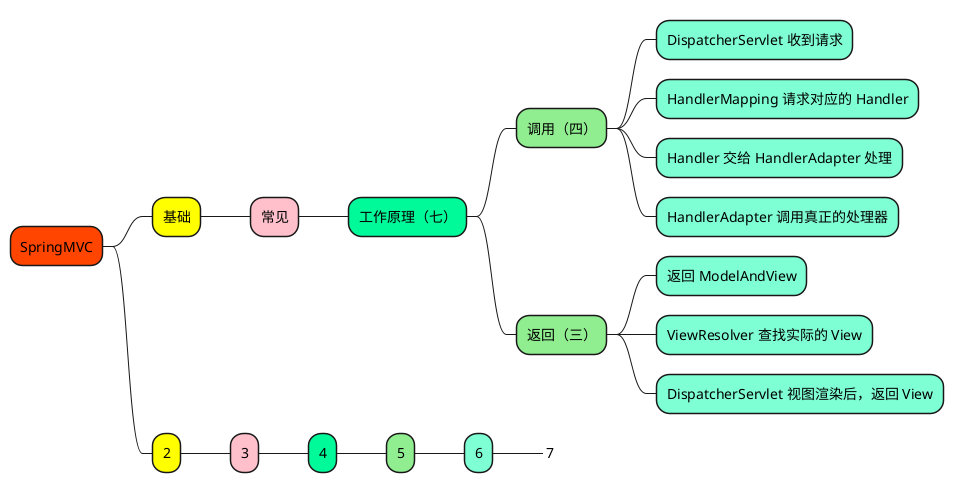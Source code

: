 @startmindmap

+[#OrangeRed] SpringMVC

++[#yellow] 基础

+++[#Pink] 常见

++++[#MediumSpringGreen] 工作原理（七）

+++++[#LightGreen] 调用（四）
++++++[#Aquamarine] DispatcherServlet 收到请求
++++++[#Aquamarine] HandlerMapping 请求对应的 Handler
++++++[#Aquamarine] Handler 交给 HandlerAdapter 处理
++++++[#Aquamarine] HandlerAdapter 调用真正的处理器

+++++[#LightGreen] 返回（三）
++++++[#Aquamarine] 返回 ModelAndView
++++++[#Aquamarine] ViewResolver 查找实际的 View
++++++[#Aquamarine] DispatcherServlet 视图渲染后，返回 View





++[#yellow] 2

+++[#Pink] 3

++++[#MediumSpringGreen] 4
+++++[#LightGreen] 5
++++++[#Aquamarine] 6
+++++++[#Aquamarine]_ 7




@endmindmap